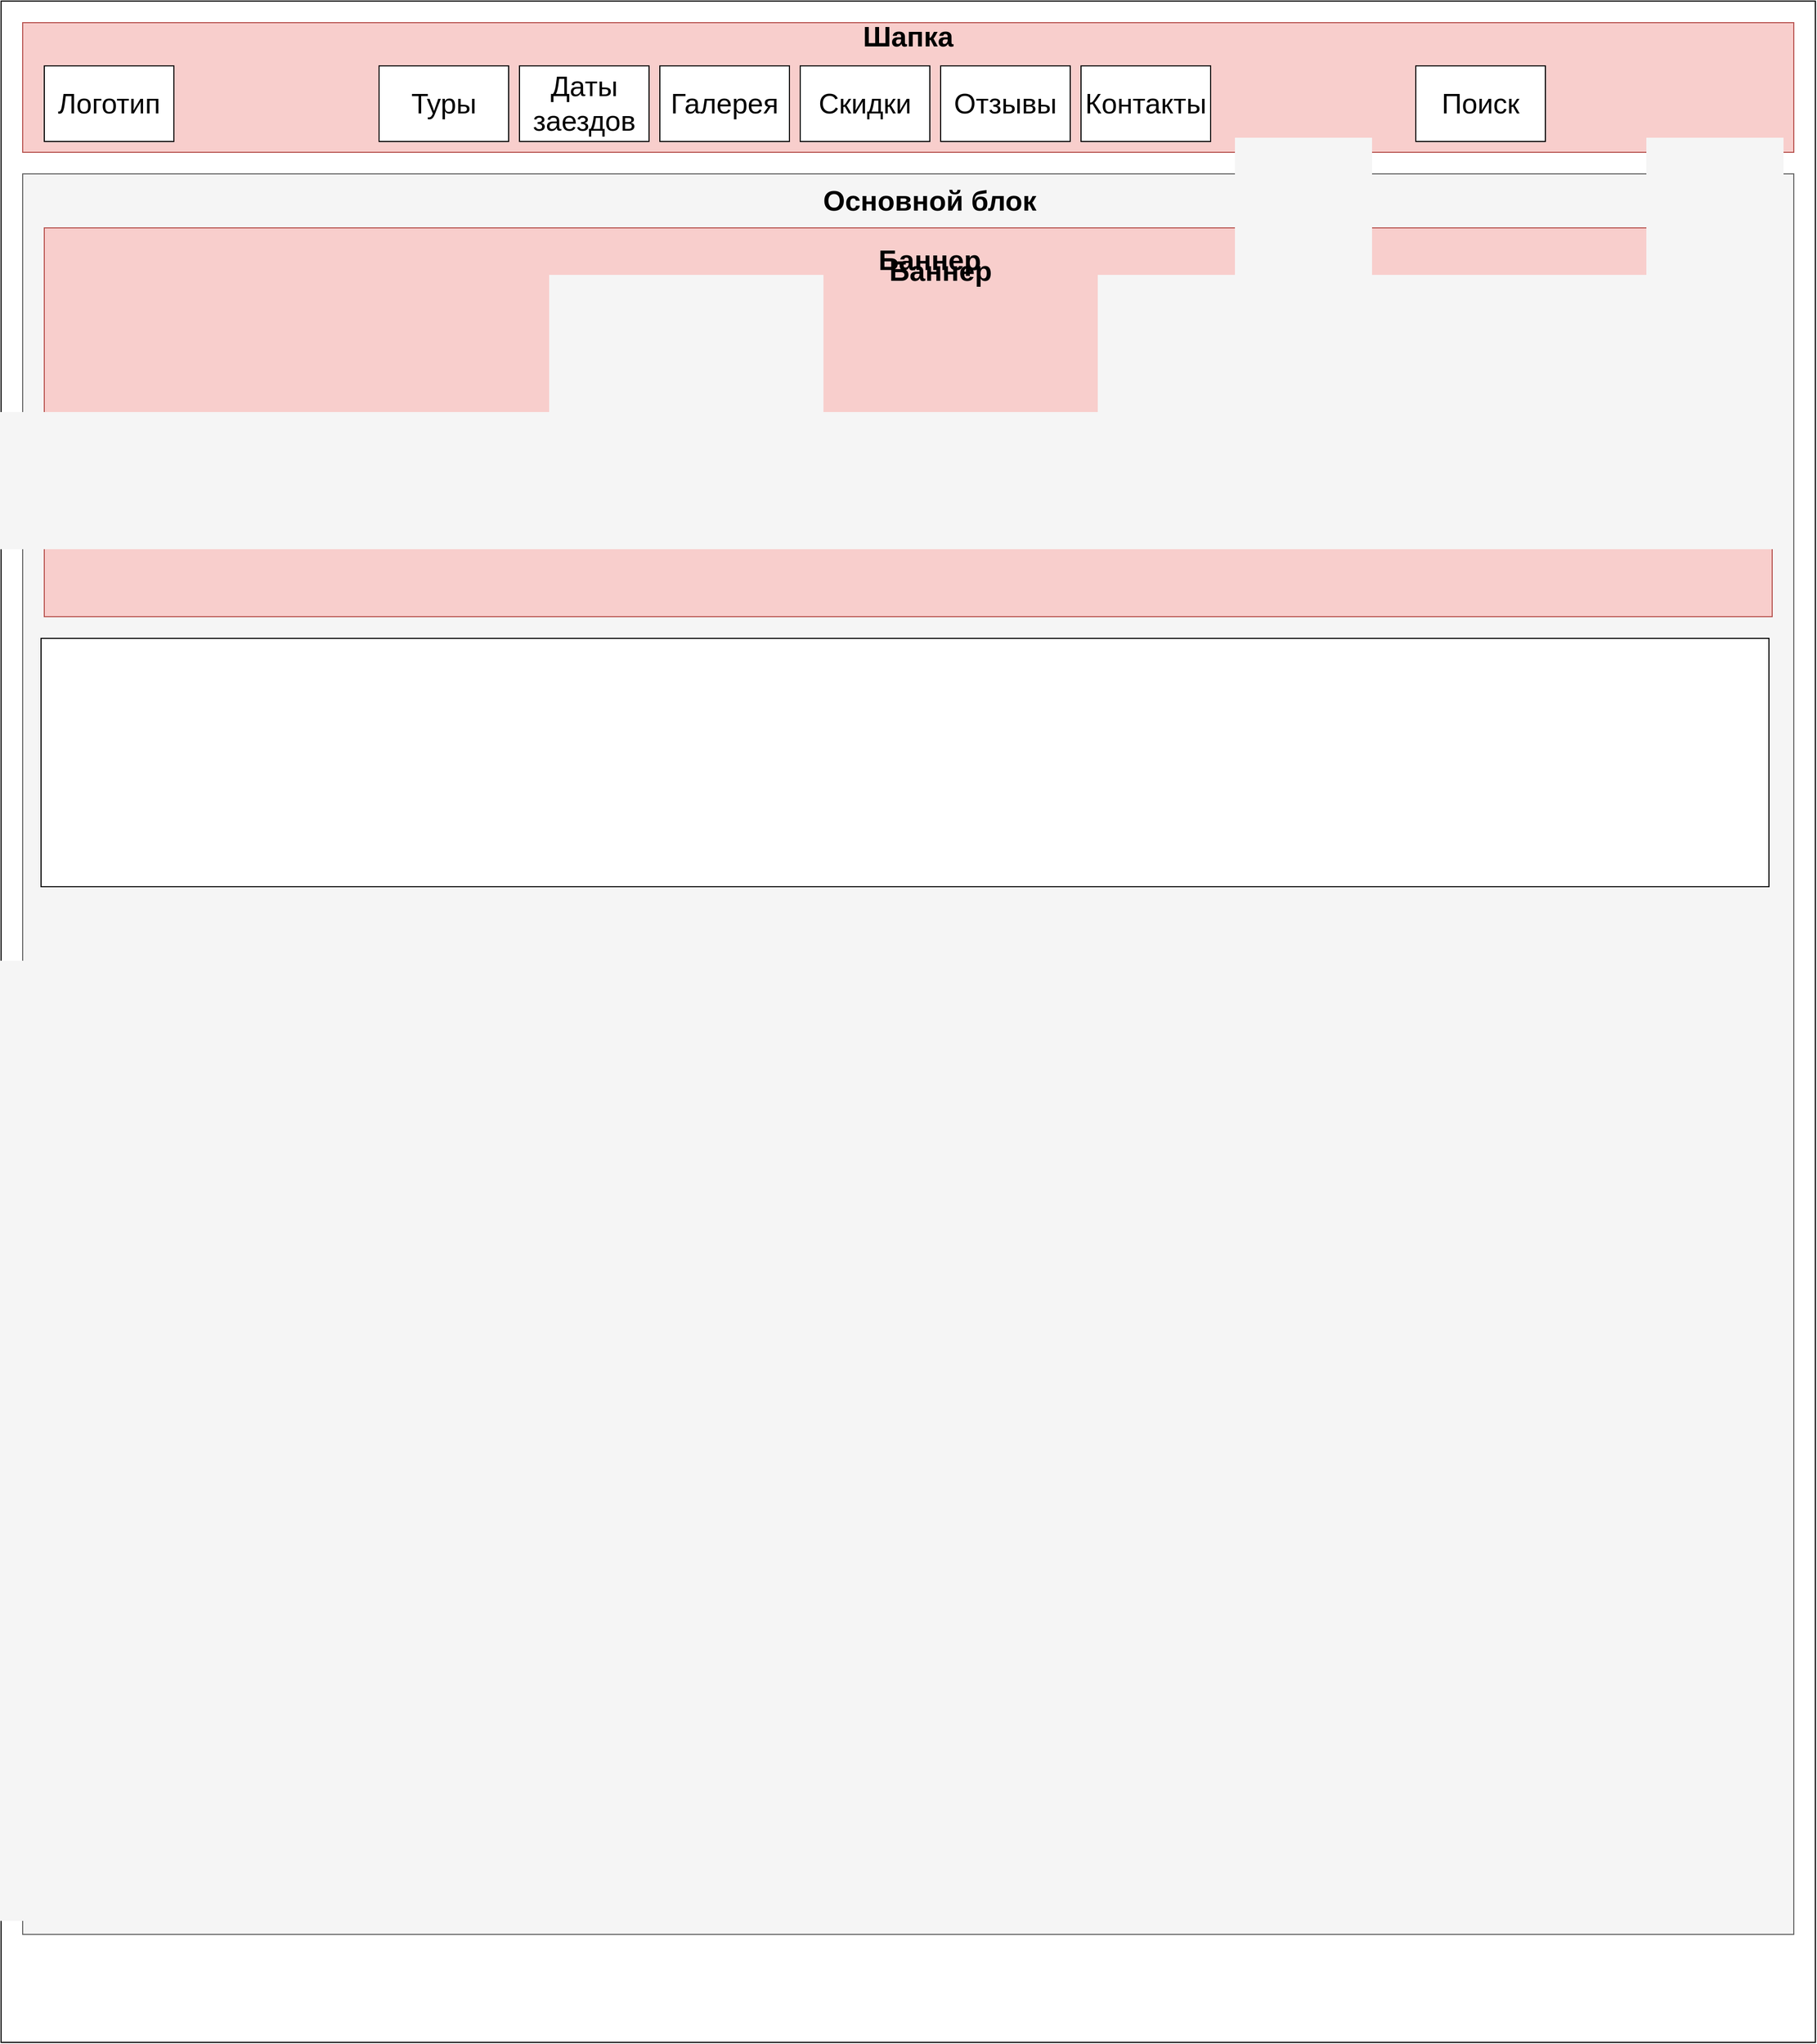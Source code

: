 <mxfile version="14.7.0" type="github">
  <diagram name="Page-1" id="b98fa263-6416-c6ec-5b7d-78bf54ef71d0">
    <mxGraphModel dx="1736" dy="1030" grid="1" gridSize="10" guides="1" tooltips="1" connect="1" arrows="1" fold="1" page="1" pageScale="1.5" pageWidth="1169" pageHeight="826" background="none" math="0" shadow="0">
      <root>
        <mxCell id="0" style=";html=1;" />
        <mxCell id="1" style=";html=1;" parent="0" />
        <mxCell id="hGJiqtzEMrPvGOiOVViN-1" value="" style="rounded=0;whiteSpace=wrap;html=1;" vertex="1" parent="1">
          <mxGeometry x="40" y="40" width="1680" height="1890" as="geometry" />
        </mxCell>
        <mxCell id="hGJiqtzEMrPvGOiOVViN-12" value="&lt;font style=&quot;font-size: 26px&quot;&gt;&lt;b&gt;Шапка&lt;br&gt;&lt;br&gt;&lt;br&gt;&lt;br&gt;&lt;/b&gt;&lt;/font&gt;" style="rounded=0;whiteSpace=wrap;html=1;fillColor=#f8cecc;strokeColor=#b85450;" vertex="1" parent="1">
          <mxGeometry x="60" y="60" width="1640" height="120" as="geometry" />
        </mxCell>
        <mxCell id="hGJiqtzEMrPvGOiOVViN-2" value="&lt;font style=&quot;font-size: 26px&quot;&gt;Логотип&lt;/font&gt;" style="rounded=0;whiteSpace=wrap;html=1;" vertex="1" parent="1">
          <mxGeometry x="80" y="100" width="120" height="70" as="geometry" />
        </mxCell>
        <mxCell id="hGJiqtzEMrPvGOiOVViN-4" value="&lt;font style=&quot;font-size: 26px&quot;&gt;Туры&lt;/font&gt;" style="rounded=0;whiteSpace=wrap;html=1;" vertex="1" parent="1">
          <mxGeometry x="390" y="100" width="120" height="70" as="geometry" />
        </mxCell>
        <mxCell id="hGJiqtzEMrPvGOiOVViN-5" value="&lt;font style=&quot;font-size: 26px&quot;&gt;Отзывы&lt;/font&gt;" style="rounded=0;whiteSpace=wrap;html=1;" vertex="1" parent="1">
          <mxGeometry x="910" y="100" width="120" height="70" as="geometry" />
        </mxCell>
        <mxCell id="hGJiqtzEMrPvGOiOVViN-6" value="&lt;font style=&quot;font-size: 26px&quot;&gt;Скидки&lt;/font&gt;" style="rounded=0;whiteSpace=wrap;html=1;" vertex="1" parent="1">
          <mxGeometry x="780" y="100" width="120" height="70" as="geometry" />
        </mxCell>
        <mxCell id="hGJiqtzEMrPvGOiOVViN-7" value="&lt;font style=&quot;font-size: 26px&quot;&gt;Галерея&lt;/font&gt;" style="rounded=0;whiteSpace=wrap;html=1;" vertex="1" parent="1">
          <mxGeometry x="650" y="100" width="120" height="70" as="geometry" />
        </mxCell>
        <mxCell id="hGJiqtzEMrPvGOiOVViN-8" value="&lt;font style=&quot;font-size: 26px&quot;&gt;Даты заездов&lt;/font&gt;" style="rounded=0;whiteSpace=wrap;html=1;" vertex="1" parent="1">
          <mxGeometry x="520" y="100" width="120" height="70" as="geometry" />
        </mxCell>
        <mxCell id="hGJiqtzEMrPvGOiOVViN-9" value="&lt;font style=&quot;font-size: 26px&quot;&gt;Контакты&lt;/font&gt;" style="rounded=0;whiteSpace=wrap;html=1;" vertex="1" parent="1">
          <mxGeometry x="1040" y="100" width="120" height="70" as="geometry" />
        </mxCell>
        <mxCell id="hGJiqtzEMrPvGOiOVViN-11" value="&lt;font style=&quot;font-size: 26px&quot;&gt;Поиск&lt;/font&gt;" style="rounded=0;whiteSpace=wrap;html=1;" vertex="1" parent="1">
          <mxGeometry x="1350" y="100" width="120" height="70" as="geometry" />
        </mxCell>
        <mxCell id="hGJiqtzEMrPvGOiOVViN-14" value="" style="rounded=0;whiteSpace=wrap;html=1;rotation=0;fillColor=#f5f5f5;strokeColor=#666666;fontColor=#333333;" vertex="1" parent="1">
          <mxGeometry x="60" y="200" width="1640" height="1630" as="geometry" />
        </mxCell>
        <mxCell id="hGJiqtzEMrPvGOiOVViN-16" value="&lt;span style=&quot;font-size: 26px&quot;&gt;&lt;b&gt; Основной блок&lt;/b&gt;&lt;/span&gt;" style="text;html=1;strokeColor=none;fillColor=none;align=center;verticalAlign=middle;whiteSpace=wrap;rounded=0;" vertex="1" parent="1">
          <mxGeometry x="790" y="200" width="220" height="50" as="geometry" />
        </mxCell>
        <mxCell id="hGJiqtzEMrPvGOiOVViN-17" value="" style="rounded=0;whiteSpace=wrap;html=1;fillColor=#f8cecc;strokeColor=#b85450;" vertex="1" parent="1">
          <mxGeometry x="80" y="250" width="1600" height="360" as="geometry" />
        </mxCell>
        <mxCell id="hGJiqtzEMrPvGOiOVViN-19" value="&lt;font style=&quot;font-size: 26px&quot;&gt;&lt;b&gt;Баннер&lt;/b&gt;&lt;/font&gt;" style="text;html=1;strokeColor=none;fillColor=none;align=center;verticalAlign=middle;whiteSpace=wrap;rounded=0;" vertex="1" parent="1">
          <mxGeometry x="770" y="260" width="260" height="40" as="geometry" />
        </mxCell>
        <mxCell id="hGJiqtzEMrPvGOiOVViN-20" value="" style="rounded=0;whiteSpace=wrap;html=1;" vertex="1" parent="1">
          <mxGeometry x="77" y="630" width="1600" height="230" as="geometry" />
        </mxCell>
        <mxCell id="hGJiqtzEMrPvGOiOVViN-21" value="&lt;font style=&quot;font-size: 26px&quot;&gt;&lt;b&gt;Баннер&lt;/b&gt;&lt;/font&gt;" style="text;html=1;strokeColor=none;fillColor=none;align=center;verticalAlign=middle;whiteSpace=wrap;rounded=0;" vertex="1" parent="1">
          <mxGeometry x="780" y="270" width="260" height="40" as="geometry" />
        </mxCell>
      </root>
    </mxGraphModel>
  </diagram>
</mxfile>
